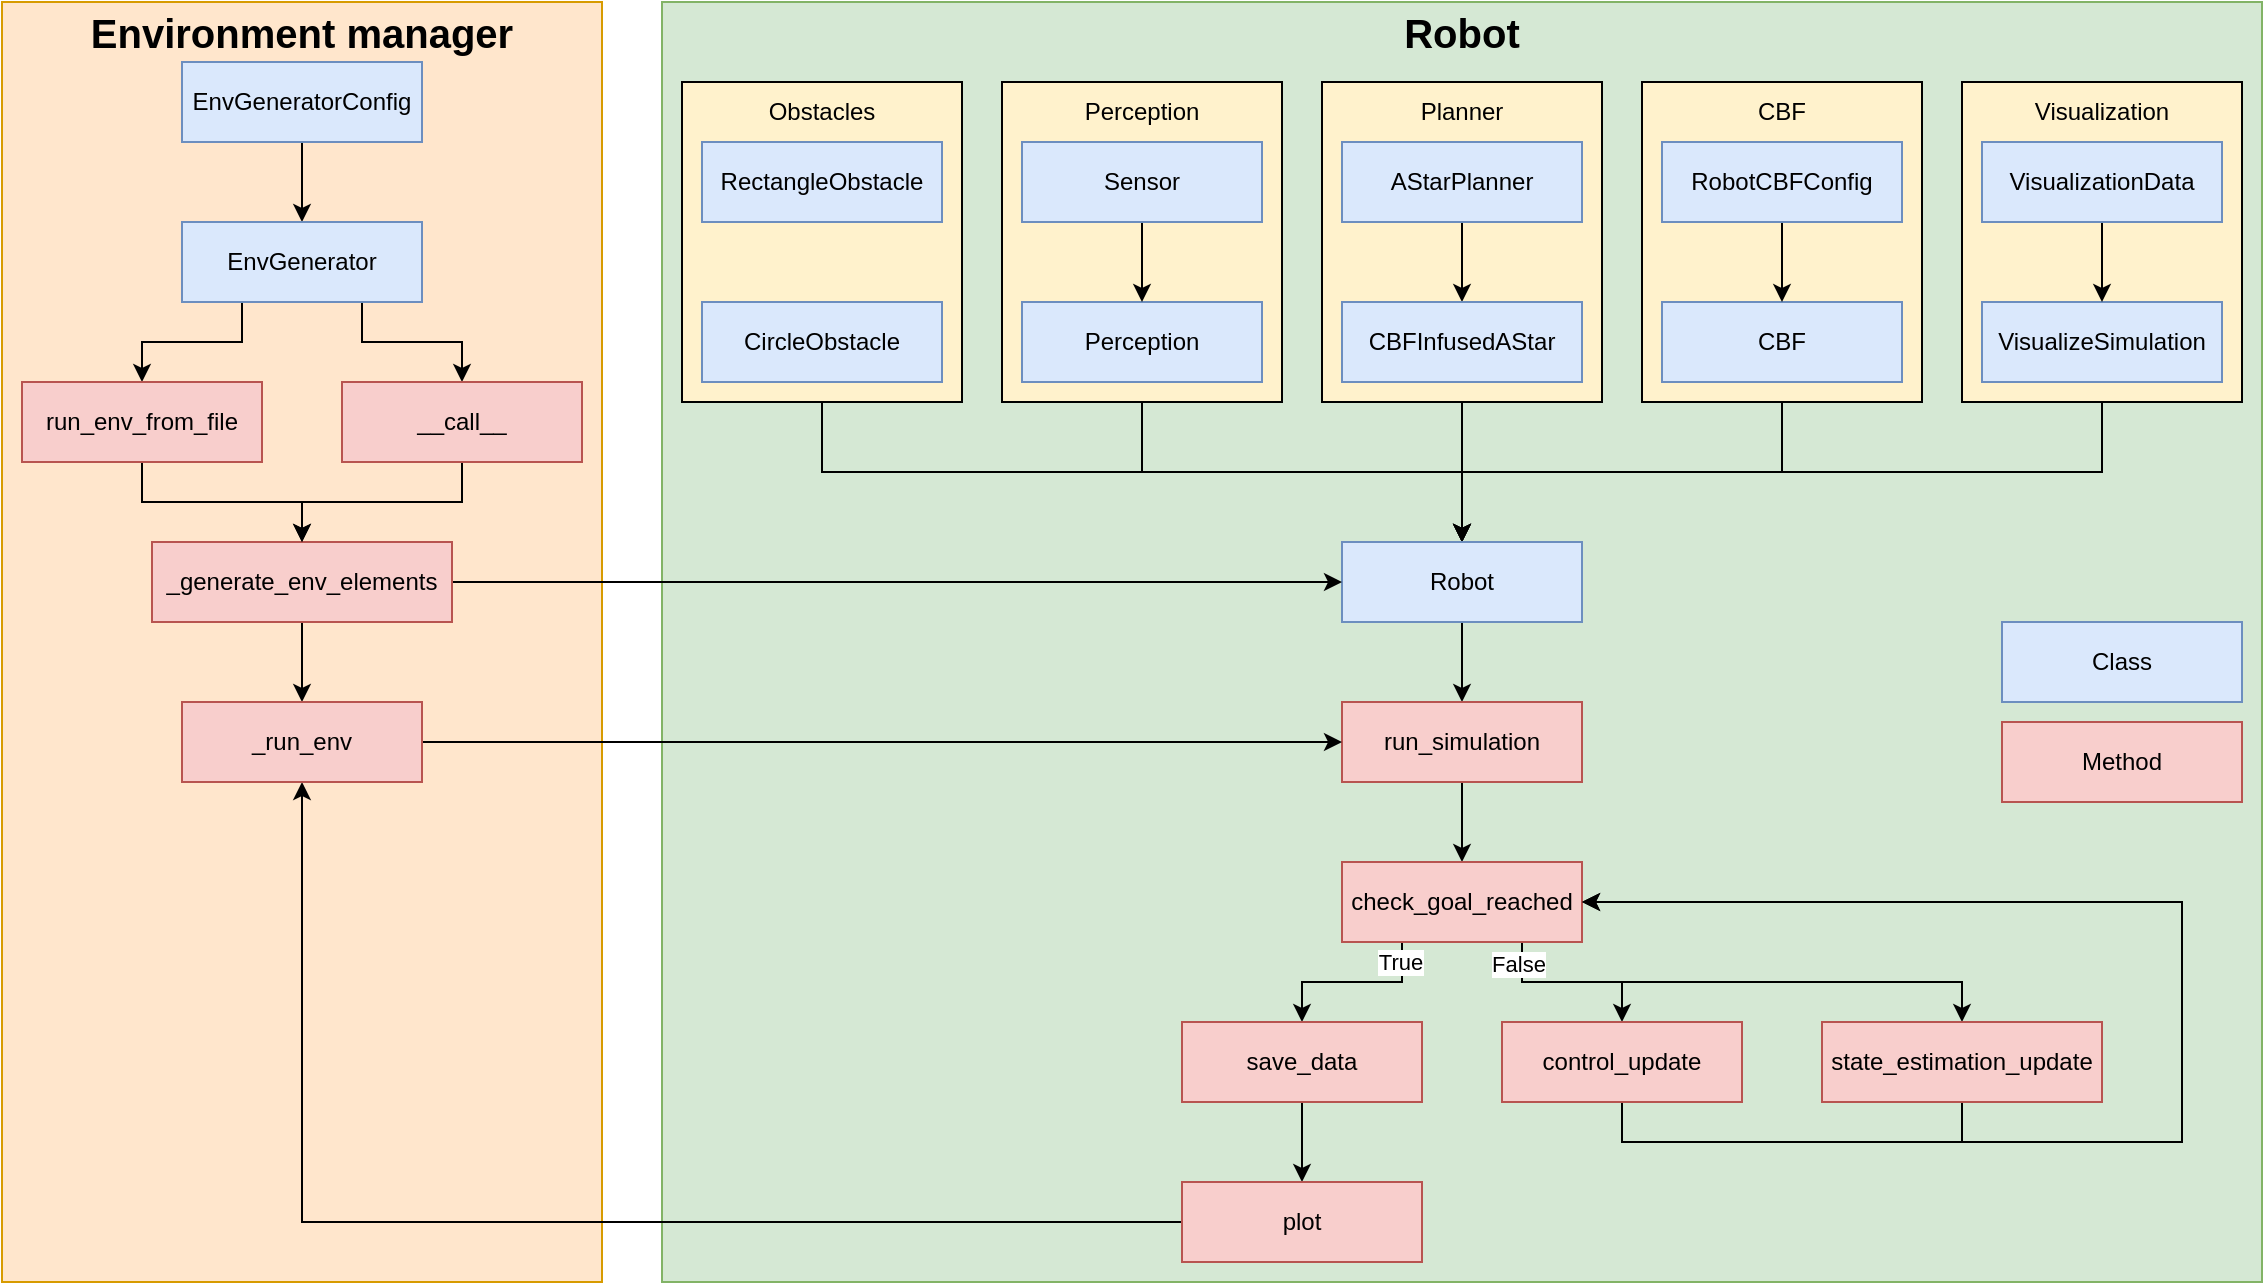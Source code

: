 <mxfile version="27.0.9">
  <diagram name="Pagina-1" id="EJESdlIBirtEp8UgAgn5">
    <mxGraphModel dx="2505" dy="874" grid="1" gridSize="10" guides="1" tooltips="1" connect="1" arrows="1" fold="1" page="1" pageScale="1" pageWidth="827" pageHeight="1169" math="0" shadow="0">
      <root>
        <mxCell id="0" />
        <mxCell id="1" parent="0" />
        <mxCell id="JEgGGm20st1RkUPHhWIh-75" value="" style="rounded=0;whiteSpace=wrap;html=1;fillColor=#ffe6cc;strokeColor=#d79b00;" vertex="1" parent="1">
          <mxGeometry x="-350" y="170" width="300" height="640" as="geometry" />
        </mxCell>
        <mxCell id="JEgGGm20st1RkUPHhWIh-61" value="" style="rounded=0;whiteSpace=wrap;html=1;fillColor=#d5e8d4;strokeColor=#82b366;" vertex="1" parent="1">
          <mxGeometry x="-20" y="170" width="800" height="640" as="geometry" />
        </mxCell>
        <mxCell id="JEgGGm20st1RkUPHhWIh-35" style="edgeStyle=orthogonalEdgeStyle;rounded=0;orthogonalLoop=1;jettySize=auto;html=1;exitX=0.5;exitY=1;exitDx=0;exitDy=0;entryX=0.5;entryY=0;entryDx=0;entryDy=0;" edge="1" parent="1" source="JEgGGm20st1RkUPHhWIh-28" target="JEgGGm20st1RkUPHhWIh-4">
          <mxGeometry relative="1" as="geometry" />
        </mxCell>
        <mxCell id="JEgGGm20st1RkUPHhWIh-28" value="" style="rounded=0;whiteSpace=wrap;html=1;fillColor=#FFF2CC;gradientColor=none;" vertex="1" parent="1">
          <mxGeometry x="630" y="210" width="140" height="160" as="geometry" />
        </mxCell>
        <mxCell id="JEgGGm20st1RkUPHhWIh-34" style="edgeStyle=orthogonalEdgeStyle;rounded=0;orthogonalLoop=1;jettySize=auto;html=1;exitX=0.5;exitY=1;exitDx=0;exitDy=0;entryX=0.5;entryY=0;entryDx=0;entryDy=0;" edge="1" parent="1" source="JEgGGm20st1RkUPHhWIh-27" target="JEgGGm20st1RkUPHhWIh-4">
          <mxGeometry relative="1" as="geometry" />
        </mxCell>
        <mxCell id="JEgGGm20st1RkUPHhWIh-27" value="" style="rounded=0;whiteSpace=wrap;html=1;fillColor=#FFF2CC;gradientColor=none;" vertex="1" parent="1">
          <mxGeometry x="470" y="210" width="140" height="160" as="geometry" />
        </mxCell>
        <mxCell id="JEgGGm20st1RkUPHhWIh-33" style="edgeStyle=orthogonalEdgeStyle;rounded=0;orthogonalLoop=1;jettySize=auto;html=1;exitX=0.5;exitY=1;exitDx=0;exitDy=0;entryX=0.5;entryY=0;entryDx=0;entryDy=0;" edge="1" parent="1" source="JEgGGm20st1RkUPHhWIh-26" target="JEgGGm20st1RkUPHhWIh-4">
          <mxGeometry relative="1" as="geometry" />
        </mxCell>
        <mxCell id="JEgGGm20st1RkUPHhWIh-26" value="" style="rounded=0;whiteSpace=wrap;html=1;fillColor=#FFF2CC;gradientColor=none;" vertex="1" parent="1">
          <mxGeometry x="310" y="210" width="140" height="160" as="geometry" />
        </mxCell>
        <mxCell id="JEgGGm20st1RkUPHhWIh-36" style="edgeStyle=orthogonalEdgeStyle;rounded=0;orthogonalLoop=1;jettySize=auto;html=1;exitX=0.5;exitY=1;exitDx=0;exitDy=0;" edge="1" parent="1" source="JEgGGm20st1RkUPHhWIh-23" target="JEgGGm20st1RkUPHhWIh-4">
          <mxGeometry relative="1" as="geometry" />
        </mxCell>
        <mxCell id="JEgGGm20st1RkUPHhWIh-23" value="" style="rounded=0;whiteSpace=wrap;html=1;fillColor=#FFF2CC;gradientColor=none;" vertex="1" parent="1">
          <mxGeometry x="150" y="210" width="140" height="160" as="geometry" />
        </mxCell>
        <mxCell id="JEgGGm20st1RkUPHhWIh-37" style="edgeStyle=orthogonalEdgeStyle;rounded=0;orthogonalLoop=1;jettySize=auto;html=1;exitX=0.5;exitY=1;exitDx=0;exitDy=0;entryX=0.5;entryY=0;entryDx=0;entryDy=0;" edge="1" parent="1" source="JEgGGm20st1RkUPHhWIh-21" target="JEgGGm20st1RkUPHhWIh-4">
          <mxGeometry relative="1" as="geometry" />
        </mxCell>
        <mxCell id="JEgGGm20st1RkUPHhWIh-21" value="" style="rounded=0;whiteSpace=wrap;html=1;fillColor=#FFF2CC;gradientColor=none;" vertex="1" parent="1">
          <mxGeometry x="-10" y="210" width="140" height="160" as="geometry" />
        </mxCell>
        <mxCell id="JEgGGm20st1RkUPHhWIh-74" style="edgeStyle=orthogonalEdgeStyle;rounded=0;orthogonalLoop=1;jettySize=auto;html=1;exitX=0.5;exitY=1;exitDx=0;exitDy=0;entryX=0.5;entryY=0;entryDx=0;entryDy=0;" edge="1" parent="1" source="JEgGGm20st1RkUPHhWIh-1" target="JEgGGm20st1RkUPHhWIh-2">
          <mxGeometry relative="1" as="geometry" />
        </mxCell>
        <mxCell id="JEgGGm20st1RkUPHhWIh-1" value="EnvGeneratorConfig" style="rounded=0;whiteSpace=wrap;html=1;fillColor=#dae8fc;strokeColor=#6c8ebf;" vertex="1" parent="1">
          <mxGeometry x="-260" y="200" width="120" height="40" as="geometry" />
        </mxCell>
        <mxCell id="JEgGGm20st1RkUPHhWIh-67" style="edgeStyle=orthogonalEdgeStyle;rounded=0;orthogonalLoop=1;jettySize=auto;html=1;exitX=0.75;exitY=1;exitDx=0;exitDy=0;entryX=0.5;entryY=0;entryDx=0;entryDy=0;" edge="1" parent="1" source="JEgGGm20st1RkUPHhWIh-2" target="JEgGGm20st1RkUPHhWIh-65">
          <mxGeometry relative="1" as="geometry" />
        </mxCell>
        <mxCell id="JEgGGm20st1RkUPHhWIh-68" style="edgeStyle=orthogonalEdgeStyle;rounded=0;orthogonalLoop=1;jettySize=auto;html=1;exitX=0.25;exitY=1;exitDx=0;exitDy=0;entryX=0.5;entryY=0;entryDx=0;entryDy=0;" edge="1" parent="1" source="JEgGGm20st1RkUPHhWIh-2" target="JEgGGm20st1RkUPHhWIh-66">
          <mxGeometry relative="1" as="geometry" />
        </mxCell>
        <mxCell id="JEgGGm20st1RkUPHhWIh-2" value="EnvGenerator" style="rounded=0;whiteSpace=wrap;html=1;fillColor=#dae8fc;strokeColor=#6c8ebf;" vertex="1" parent="1">
          <mxGeometry x="-260" y="280" width="120" height="40" as="geometry" />
        </mxCell>
        <mxCell id="JEgGGm20st1RkUPHhWIh-3" value="RectangleObstacle" style="rounded=0;whiteSpace=wrap;html=1;fillColor=#dae8fc;strokeColor=#6c8ebf;" vertex="1" parent="1">
          <mxGeometry y="240" width="120" height="40" as="geometry" />
        </mxCell>
        <mxCell id="JEgGGm20st1RkUPHhWIh-42" style="edgeStyle=orthogonalEdgeStyle;rounded=0;orthogonalLoop=1;jettySize=auto;html=1;exitX=0.5;exitY=1;exitDx=0;exitDy=0;entryX=0.5;entryY=0;entryDx=0;entryDy=0;" edge="1" parent="1" source="JEgGGm20st1RkUPHhWIh-4" target="JEgGGm20st1RkUPHhWIh-41">
          <mxGeometry relative="1" as="geometry" />
        </mxCell>
        <mxCell id="JEgGGm20st1RkUPHhWIh-4" value="Robot" style="rounded=0;whiteSpace=wrap;html=1;fillColor=#dae8fc;strokeColor=#6c8ebf;" vertex="1" parent="1">
          <mxGeometry x="320" y="440" width="120" height="40" as="geometry" />
        </mxCell>
        <mxCell id="JEgGGm20st1RkUPHhWIh-18" style="edgeStyle=orthogonalEdgeStyle;rounded=0;orthogonalLoop=1;jettySize=auto;html=1;exitX=0.5;exitY=1;exitDx=0;exitDy=0;entryX=0.5;entryY=0;entryDx=0;entryDy=0;" edge="1" parent="1" source="JEgGGm20st1RkUPHhWIh-6" target="JEgGGm20st1RkUPHhWIh-11">
          <mxGeometry relative="1" as="geometry" />
        </mxCell>
        <mxCell id="JEgGGm20st1RkUPHhWIh-6" value="AStarPlanner" style="rounded=0;whiteSpace=wrap;html=1;fillColor=#dae8fc;strokeColor=#6c8ebf;" vertex="1" parent="1">
          <mxGeometry x="320" y="240" width="120" height="40" as="geometry" />
        </mxCell>
        <mxCell id="JEgGGm20st1RkUPHhWIh-7" value="Perception" style="rounded=0;whiteSpace=wrap;html=1;fillColor=#dae8fc;strokeColor=#6c8ebf;" vertex="1" parent="1">
          <mxGeometry x="160" y="320" width="120" height="40" as="geometry" />
        </mxCell>
        <mxCell id="JEgGGm20st1RkUPHhWIh-8" value="CBF" style="rounded=0;whiteSpace=wrap;html=1;fillColor=#dae8fc;strokeColor=#6c8ebf;" vertex="1" parent="1">
          <mxGeometry x="480" y="320" width="120" height="40" as="geometry" />
        </mxCell>
        <mxCell id="JEgGGm20st1RkUPHhWIh-9" value="VisualizeSimulation" style="rounded=0;whiteSpace=wrap;html=1;fillColor=#dae8fc;strokeColor=#6c8ebf;" vertex="1" parent="1">
          <mxGeometry x="640" y="320" width="120" height="40" as="geometry" />
        </mxCell>
        <mxCell id="JEgGGm20st1RkUPHhWIh-17" style="edgeStyle=orthogonalEdgeStyle;rounded=0;orthogonalLoop=1;jettySize=auto;html=1;exitX=0.5;exitY=1;exitDx=0;exitDy=0;entryX=0.5;entryY=0;entryDx=0;entryDy=0;" edge="1" parent="1" source="JEgGGm20st1RkUPHhWIh-10" target="JEgGGm20st1RkUPHhWIh-7">
          <mxGeometry relative="1" as="geometry" />
        </mxCell>
        <mxCell id="JEgGGm20st1RkUPHhWIh-10" value="Sensor" style="rounded=0;whiteSpace=wrap;html=1;fillColor=#dae8fc;strokeColor=#6c8ebf;" vertex="1" parent="1">
          <mxGeometry x="160" y="240" width="120" height="40" as="geometry" />
        </mxCell>
        <mxCell id="JEgGGm20st1RkUPHhWIh-11" value="CBFInfusedAStar" style="rounded=0;whiteSpace=wrap;html=1;fillColor=#dae8fc;strokeColor=#6c8ebf;" vertex="1" parent="1">
          <mxGeometry x="320" y="320" width="120" height="40" as="geometry" />
        </mxCell>
        <mxCell id="JEgGGm20st1RkUPHhWIh-19" style="edgeStyle=orthogonalEdgeStyle;rounded=0;orthogonalLoop=1;jettySize=auto;html=1;exitX=0.5;exitY=1;exitDx=0;exitDy=0;entryX=0.5;entryY=0;entryDx=0;entryDy=0;" edge="1" parent="1" source="JEgGGm20st1RkUPHhWIh-13" target="JEgGGm20st1RkUPHhWIh-8">
          <mxGeometry relative="1" as="geometry" />
        </mxCell>
        <mxCell id="JEgGGm20st1RkUPHhWIh-13" value="RobotCBFConfig" style="rounded=0;whiteSpace=wrap;html=1;fillColor=#dae8fc;strokeColor=#6c8ebf;" vertex="1" parent="1">
          <mxGeometry x="480" y="240" width="120" height="40" as="geometry" />
        </mxCell>
        <mxCell id="JEgGGm20st1RkUPHhWIh-15" value="CircleObstacle" style="rounded=0;whiteSpace=wrap;html=1;fillColor=#dae8fc;strokeColor=#6c8ebf;" vertex="1" parent="1">
          <mxGeometry y="320" width="120" height="40" as="geometry" />
        </mxCell>
        <mxCell id="JEgGGm20st1RkUPHhWIh-20" style="edgeStyle=orthogonalEdgeStyle;rounded=0;orthogonalLoop=1;jettySize=auto;html=1;exitX=0.5;exitY=1;exitDx=0;exitDy=0;entryX=0.5;entryY=0;entryDx=0;entryDy=0;" edge="1" parent="1" source="JEgGGm20st1RkUPHhWIh-16" target="JEgGGm20st1RkUPHhWIh-9">
          <mxGeometry relative="1" as="geometry" />
        </mxCell>
        <mxCell id="JEgGGm20st1RkUPHhWIh-16" value="VisualizationData" style="rounded=0;whiteSpace=wrap;html=1;fillColor=#dae8fc;strokeColor=#6c8ebf;" vertex="1" parent="1">
          <mxGeometry x="640" y="240" width="120" height="40" as="geometry" />
        </mxCell>
        <mxCell id="JEgGGm20st1RkUPHhWIh-22" value="Obstacles" style="text;html=1;align=center;verticalAlign=middle;whiteSpace=wrap;rounded=0;" vertex="1" parent="1">
          <mxGeometry x="-10" y="210" width="140" height="30" as="geometry" />
        </mxCell>
        <mxCell id="JEgGGm20st1RkUPHhWIh-24" value="Perception" style="text;html=1;align=center;verticalAlign=middle;whiteSpace=wrap;rounded=0;" vertex="1" parent="1">
          <mxGeometry x="150" y="210" width="140" height="30" as="geometry" />
        </mxCell>
        <mxCell id="JEgGGm20st1RkUPHhWIh-29" value="Planner" style="text;html=1;align=center;verticalAlign=middle;whiteSpace=wrap;rounded=0;" vertex="1" parent="1">
          <mxGeometry x="310" y="210" width="140" height="30" as="geometry" />
        </mxCell>
        <mxCell id="JEgGGm20st1RkUPHhWIh-31" value="CBF" style="text;html=1;align=center;verticalAlign=middle;whiteSpace=wrap;rounded=0;" vertex="1" parent="1">
          <mxGeometry x="470" y="210" width="140" height="30" as="geometry" />
        </mxCell>
        <mxCell id="JEgGGm20st1RkUPHhWIh-32" value="Visualization" style="text;html=1;align=center;verticalAlign=middle;whiteSpace=wrap;rounded=0;" vertex="1" parent="1">
          <mxGeometry x="630" y="210" width="140" height="30" as="geometry" />
        </mxCell>
        <mxCell id="JEgGGm20st1RkUPHhWIh-39" value="Class" style="rounded=0;whiteSpace=wrap;html=1;fillColor=#dae8fc;strokeColor=#6c8ebf;" vertex="1" parent="1">
          <mxGeometry x="650" y="480" width="120" height="40" as="geometry" />
        </mxCell>
        <mxCell id="JEgGGm20st1RkUPHhWIh-40" value="Method" style="rounded=0;whiteSpace=wrap;html=1;fillColor=#f8cecc;strokeColor=#b85450;" vertex="1" parent="1">
          <mxGeometry x="650" y="530" width="120" height="40" as="geometry" />
        </mxCell>
        <mxCell id="JEgGGm20st1RkUPHhWIh-44" style="edgeStyle=orthogonalEdgeStyle;rounded=0;orthogonalLoop=1;jettySize=auto;html=1;exitX=0.5;exitY=1;exitDx=0;exitDy=0;entryX=0.5;entryY=0;entryDx=0;entryDy=0;" edge="1" parent="1" source="JEgGGm20st1RkUPHhWIh-41" target="JEgGGm20st1RkUPHhWIh-43">
          <mxGeometry relative="1" as="geometry" />
        </mxCell>
        <mxCell id="JEgGGm20st1RkUPHhWIh-41" value="run_simulation" style="rounded=0;whiteSpace=wrap;html=1;fillColor=#f8cecc;strokeColor=#b85450;" vertex="1" parent="1">
          <mxGeometry x="320" y="520" width="120" height="40" as="geometry" />
        </mxCell>
        <mxCell id="JEgGGm20st1RkUPHhWIh-47" style="edgeStyle=orthogonalEdgeStyle;rounded=0;orthogonalLoop=1;jettySize=auto;html=1;exitX=0.75;exitY=1;exitDx=0;exitDy=0;entryX=0.5;entryY=0;entryDx=0;entryDy=0;" edge="1" parent="1" source="JEgGGm20st1RkUPHhWIh-43" target="JEgGGm20st1RkUPHhWIh-45">
          <mxGeometry relative="1" as="geometry" />
        </mxCell>
        <mxCell id="JEgGGm20st1RkUPHhWIh-51" style="edgeStyle=orthogonalEdgeStyle;rounded=0;orthogonalLoop=1;jettySize=auto;html=1;exitX=0.75;exitY=1;exitDx=0;exitDy=0;entryX=0.5;entryY=0;entryDx=0;entryDy=0;" edge="1" parent="1" source="JEgGGm20st1RkUPHhWIh-43" target="JEgGGm20st1RkUPHhWIh-46">
          <mxGeometry relative="1" as="geometry" />
        </mxCell>
        <mxCell id="JEgGGm20st1RkUPHhWIh-57" value="False" style="edgeLabel;html=1;align=center;verticalAlign=middle;resizable=0;points=[];" vertex="1" connectable="0" parent="JEgGGm20st1RkUPHhWIh-51">
          <mxGeometry x="-0.915" y="-2" relative="1" as="geometry">
            <mxPoint as="offset" />
          </mxGeometry>
        </mxCell>
        <mxCell id="JEgGGm20st1RkUPHhWIh-53" style="edgeStyle=orthogonalEdgeStyle;rounded=0;orthogonalLoop=1;jettySize=auto;html=1;exitX=0.25;exitY=1;exitDx=0;exitDy=0;entryX=0.5;entryY=0;entryDx=0;entryDy=0;" edge="1" parent="1" source="JEgGGm20st1RkUPHhWIh-43" target="JEgGGm20st1RkUPHhWIh-52">
          <mxGeometry relative="1" as="geometry" />
        </mxCell>
        <mxCell id="JEgGGm20st1RkUPHhWIh-58" value="True" style="edgeLabel;html=1;align=center;verticalAlign=middle;resizable=0;points=[];" vertex="1" connectable="0" parent="JEgGGm20st1RkUPHhWIh-53">
          <mxGeometry x="-0.811" y="-1" relative="1" as="geometry">
            <mxPoint y="1" as="offset" />
          </mxGeometry>
        </mxCell>
        <mxCell id="JEgGGm20st1RkUPHhWIh-43" value="check_goal_reached" style="rounded=0;whiteSpace=wrap;html=1;fillColor=#f8cecc;strokeColor=#b85450;" vertex="1" parent="1">
          <mxGeometry x="320" y="600" width="120" height="40" as="geometry" />
        </mxCell>
        <mxCell id="JEgGGm20st1RkUPHhWIh-49" style="edgeStyle=orthogonalEdgeStyle;rounded=0;orthogonalLoop=1;jettySize=auto;html=1;exitX=0.5;exitY=1;exitDx=0;exitDy=0;entryX=1;entryY=0.5;entryDx=0;entryDy=0;" edge="1" parent="1" source="JEgGGm20st1RkUPHhWIh-45" target="JEgGGm20st1RkUPHhWIh-43">
          <mxGeometry relative="1" as="geometry">
            <Array as="points">
              <mxPoint x="460" y="740" />
              <mxPoint x="740" y="740" />
              <mxPoint x="740" y="620" />
            </Array>
          </mxGeometry>
        </mxCell>
        <mxCell id="JEgGGm20st1RkUPHhWIh-45" value="control_update" style="rounded=0;whiteSpace=wrap;html=1;fillColor=#f8cecc;strokeColor=#b85450;" vertex="1" parent="1">
          <mxGeometry x="400" y="680" width="120" height="40" as="geometry" />
        </mxCell>
        <mxCell id="JEgGGm20st1RkUPHhWIh-50" style="edgeStyle=orthogonalEdgeStyle;rounded=0;orthogonalLoop=1;jettySize=auto;html=1;exitX=0.5;exitY=1;exitDx=0;exitDy=0;entryX=1;entryY=0.5;entryDx=0;entryDy=0;" edge="1" parent="1" source="JEgGGm20st1RkUPHhWIh-46" target="JEgGGm20st1RkUPHhWIh-43">
          <mxGeometry relative="1" as="geometry">
            <Array as="points">
              <mxPoint x="630" y="740" />
              <mxPoint x="740" y="740" />
              <mxPoint x="740" y="620" />
            </Array>
          </mxGeometry>
        </mxCell>
        <mxCell id="JEgGGm20st1RkUPHhWIh-46" value="state_estimation_update" style="rounded=0;whiteSpace=wrap;html=1;fillColor=#f8cecc;strokeColor=#b85450;" vertex="1" parent="1">
          <mxGeometry x="560" y="680" width="140" height="40" as="geometry" />
        </mxCell>
        <mxCell id="JEgGGm20st1RkUPHhWIh-55" style="edgeStyle=orthogonalEdgeStyle;rounded=0;orthogonalLoop=1;jettySize=auto;html=1;exitX=0.5;exitY=1;exitDx=0;exitDy=0;entryX=0.5;entryY=0;entryDx=0;entryDy=0;" edge="1" parent="1" source="JEgGGm20st1RkUPHhWIh-52" target="JEgGGm20st1RkUPHhWIh-54">
          <mxGeometry relative="1" as="geometry" />
        </mxCell>
        <mxCell id="JEgGGm20st1RkUPHhWIh-52" value="save_data" style="rounded=0;whiteSpace=wrap;html=1;fillColor=#f8cecc;strokeColor=#b85450;" vertex="1" parent="1">
          <mxGeometry x="240" y="680" width="120" height="40" as="geometry" />
        </mxCell>
        <mxCell id="JEgGGm20st1RkUPHhWIh-73" style="edgeStyle=orthogonalEdgeStyle;rounded=0;orthogonalLoop=1;jettySize=auto;html=1;exitX=0;exitY=0.5;exitDx=0;exitDy=0;entryX=0.5;entryY=1;entryDx=0;entryDy=0;" edge="1" parent="1" source="JEgGGm20st1RkUPHhWIh-54" target="JEgGGm20st1RkUPHhWIh-60">
          <mxGeometry relative="1" as="geometry" />
        </mxCell>
        <mxCell id="JEgGGm20st1RkUPHhWIh-54" value="plot" style="rounded=0;whiteSpace=wrap;html=1;fillColor=#f8cecc;strokeColor=#b85450;" vertex="1" parent="1">
          <mxGeometry x="240" y="760" width="120" height="40" as="geometry" />
        </mxCell>
        <mxCell id="JEgGGm20st1RkUPHhWIh-71" style="edgeStyle=orthogonalEdgeStyle;rounded=0;orthogonalLoop=1;jettySize=auto;html=1;exitX=0.5;exitY=1;exitDx=0;exitDy=0;entryX=0.5;entryY=0;entryDx=0;entryDy=0;" edge="1" parent="1" source="JEgGGm20st1RkUPHhWIh-59" target="JEgGGm20st1RkUPHhWIh-60">
          <mxGeometry relative="1" as="geometry" />
        </mxCell>
        <mxCell id="JEgGGm20st1RkUPHhWIh-79" style="edgeStyle=orthogonalEdgeStyle;rounded=0;orthogonalLoop=1;jettySize=auto;html=1;exitX=1;exitY=0.5;exitDx=0;exitDy=0;entryX=0;entryY=0.5;entryDx=0;entryDy=0;" edge="1" parent="1" source="JEgGGm20st1RkUPHhWIh-59" target="JEgGGm20st1RkUPHhWIh-4">
          <mxGeometry relative="1" as="geometry" />
        </mxCell>
        <mxCell id="JEgGGm20st1RkUPHhWIh-59" value="_generate_env_elements" style="rounded=0;whiteSpace=wrap;html=1;fillColor=#f8cecc;strokeColor=#b85450;" vertex="1" parent="1">
          <mxGeometry x="-275" y="440" width="150" height="40" as="geometry" />
        </mxCell>
        <mxCell id="JEgGGm20st1RkUPHhWIh-72" style="edgeStyle=orthogonalEdgeStyle;rounded=0;orthogonalLoop=1;jettySize=auto;html=1;exitX=1;exitY=0.5;exitDx=0;exitDy=0;" edge="1" parent="1" source="JEgGGm20st1RkUPHhWIh-60" target="JEgGGm20st1RkUPHhWIh-41">
          <mxGeometry relative="1" as="geometry" />
        </mxCell>
        <mxCell id="JEgGGm20st1RkUPHhWIh-60" value="_run_env" style="rounded=0;whiteSpace=wrap;html=1;fillColor=#f8cecc;strokeColor=#b85450;" vertex="1" parent="1">
          <mxGeometry x="-260" y="520" width="120" height="40" as="geometry" />
        </mxCell>
        <mxCell id="JEgGGm20st1RkUPHhWIh-63" value="&lt;font style=&quot;font-size: 20px;&quot;&gt;&lt;b&gt;Robot&lt;/b&gt;&lt;/font&gt;" style="text;html=1;align=center;verticalAlign=middle;whiteSpace=wrap;rounded=0;" vertex="1" parent="1">
          <mxGeometry x="350" y="170" width="60" height="30" as="geometry" />
        </mxCell>
        <mxCell id="JEgGGm20st1RkUPHhWIh-70" style="edgeStyle=orthogonalEdgeStyle;rounded=0;orthogonalLoop=1;jettySize=auto;html=1;exitX=0.5;exitY=1;exitDx=0;exitDy=0;entryX=0.5;entryY=0;entryDx=0;entryDy=0;" edge="1" parent="1" source="JEgGGm20st1RkUPHhWIh-65" target="JEgGGm20st1RkUPHhWIh-59">
          <mxGeometry relative="1" as="geometry" />
        </mxCell>
        <mxCell id="JEgGGm20st1RkUPHhWIh-65" value="__call__" style="rounded=0;whiteSpace=wrap;html=1;fillColor=#f8cecc;strokeColor=#b85450;" vertex="1" parent="1">
          <mxGeometry x="-180" y="360" width="120" height="40" as="geometry" />
        </mxCell>
        <mxCell id="JEgGGm20st1RkUPHhWIh-69" style="edgeStyle=orthogonalEdgeStyle;rounded=0;orthogonalLoop=1;jettySize=auto;html=1;exitX=0.5;exitY=1;exitDx=0;exitDy=0;entryX=0.5;entryY=0;entryDx=0;entryDy=0;" edge="1" parent="1" source="JEgGGm20st1RkUPHhWIh-66" target="JEgGGm20st1RkUPHhWIh-59">
          <mxGeometry relative="1" as="geometry" />
        </mxCell>
        <mxCell id="JEgGGm20st1RkUPHhWIh-66" value="run_env_from_file" style="rounded=0;whiteSpace=wrap;html=1;fillColor=#f8cecc;strokeColor=#b85450;" vertex="1" parent="1">
          <mxGeometry x="-340" y="360" width="120" height="40" as="geometry" />
        </mxCell>
        <mxCell id="JEgGGm20st1RkUPHhWIh-76" value="&lt;font style=&quot;font-size: 20px;&quot;&gt;&lt;b&gt;Environment manager&lt;/b&gt;&lt;/font&gt;" style="text;html=1;align=center;verticalAlign=middle;whiteSpace=wrap;rounded=0;" vertex="1" parent="1">
          <mxGeometry x="-350" y="170" width="300" height="30" as="geometry" />
        </mxCell>
      </root>
    </mxGraphModel>
  </diagram>
</mxfile>
